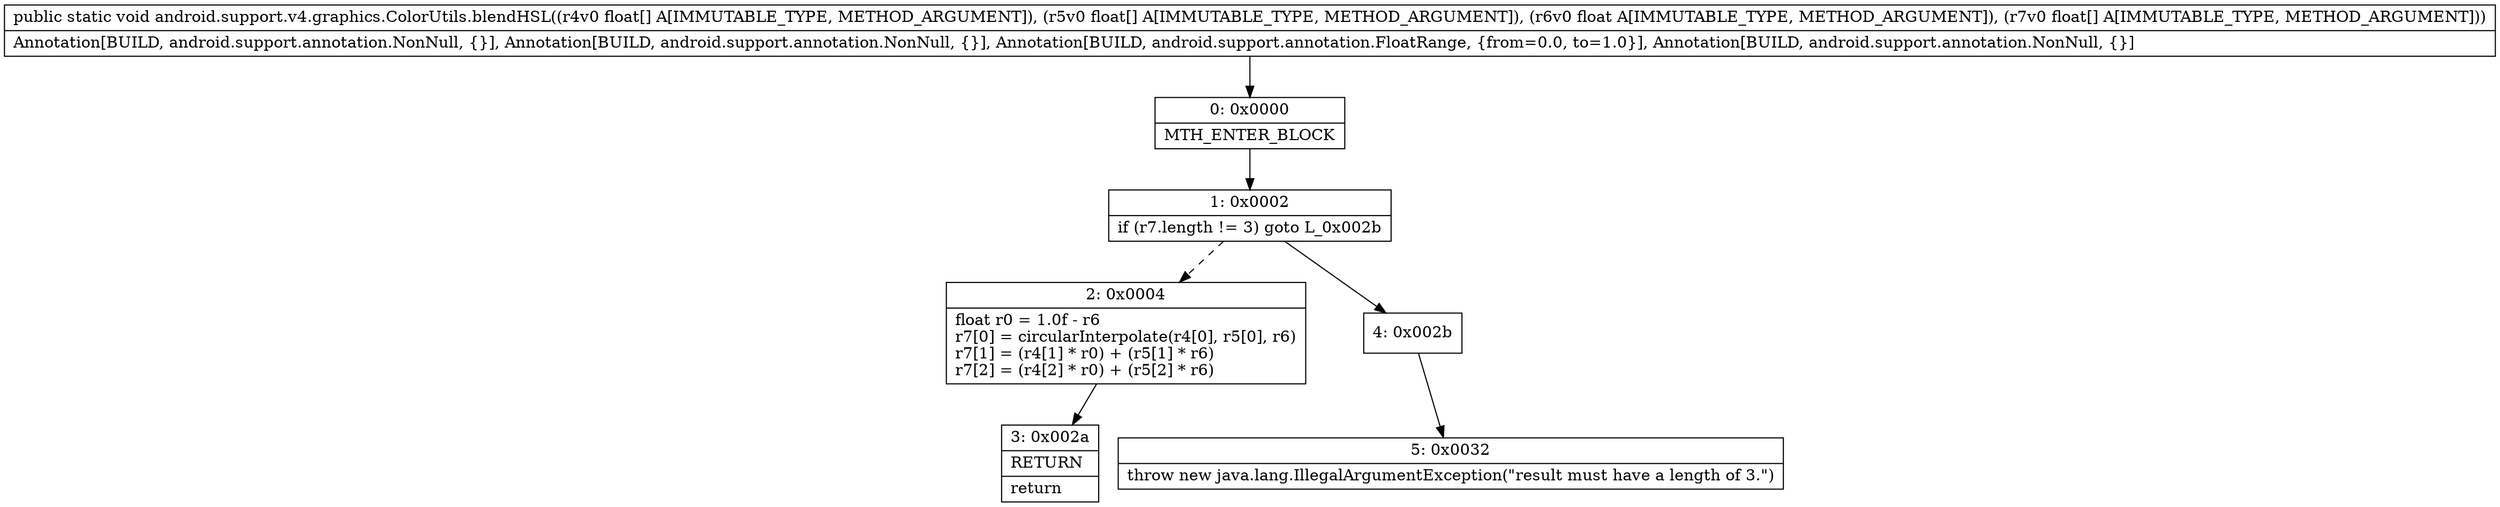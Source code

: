 digraph "CFG forandroid.support.v4.graphics.ColorUtils.blendHSL([F[FF[F)V" {
Node_0 [shape=record,label="{0\:\ 0x0000|MTH_ENTER_BLOCK\l}"];
Node_1 [shape=record,label="{1\:\ 0x0002|if (r7.length != 3) goto L_0x002b\l}"];
Node_2 [shape=record,label="{2\:\ 0x0004|float r0 = 1.0f \- r6\lr7[0] = circularInterpolate(r4[0], r5[0], r6)\lr7[1] = (r4[1] * r0) + (r5[1] * r6)\lr7[2] = (r4[2] * r0) + (r5[2] * r6)\l}"];
Node_3 [shape=record,label="{3\:\ 0x002a|RETURN\l|return\l}"];
Node_4 [shape=record,label="{4\:\ 0x002b}"];
Node_5 [shape=record,label="{5\:\ 0x0032|throw new java.lang.IllegalArgumentException(\"result must have a length of 3.\")\l}"];
MethodNode[shape=record,label="{public static void android.support.v4.graphics.ColorUtils.blendHSL((r4v0 float[] A[IMMUTABLE_TYPE, METHOD_ARGUMENT]), (r5v0 float[] A[IMMUTABLE_TYPE, METHOD_ARGUMENT]), (r6v0 float A[IMMUTABLE_TYPE, METHOD_ARGUMENT]), (r7v0 float[] A[IMMUTABLE_TYPE, METHOD_ARGUMENT]))  | Annotation[BUILD, android.support.annotation.NonNull, \{\}], Annotation[BUILD, android.support.annotation.NonNull, \{\}], Annotation[BUILD, android.support.annotation.FloatRange, \{from=0.0, to=1.0\}], Annotation[BUILD, android.support.annotation.NonNull, \{\}]\l}"];
MethodNode -> Node_0;
Node_0 -> Node_1;
Node_1 -> Node_2[style=dashed];
Node_1 -> Node_4;
Node_2 -> Node_3;
Node_4 -> Node_5;
}

